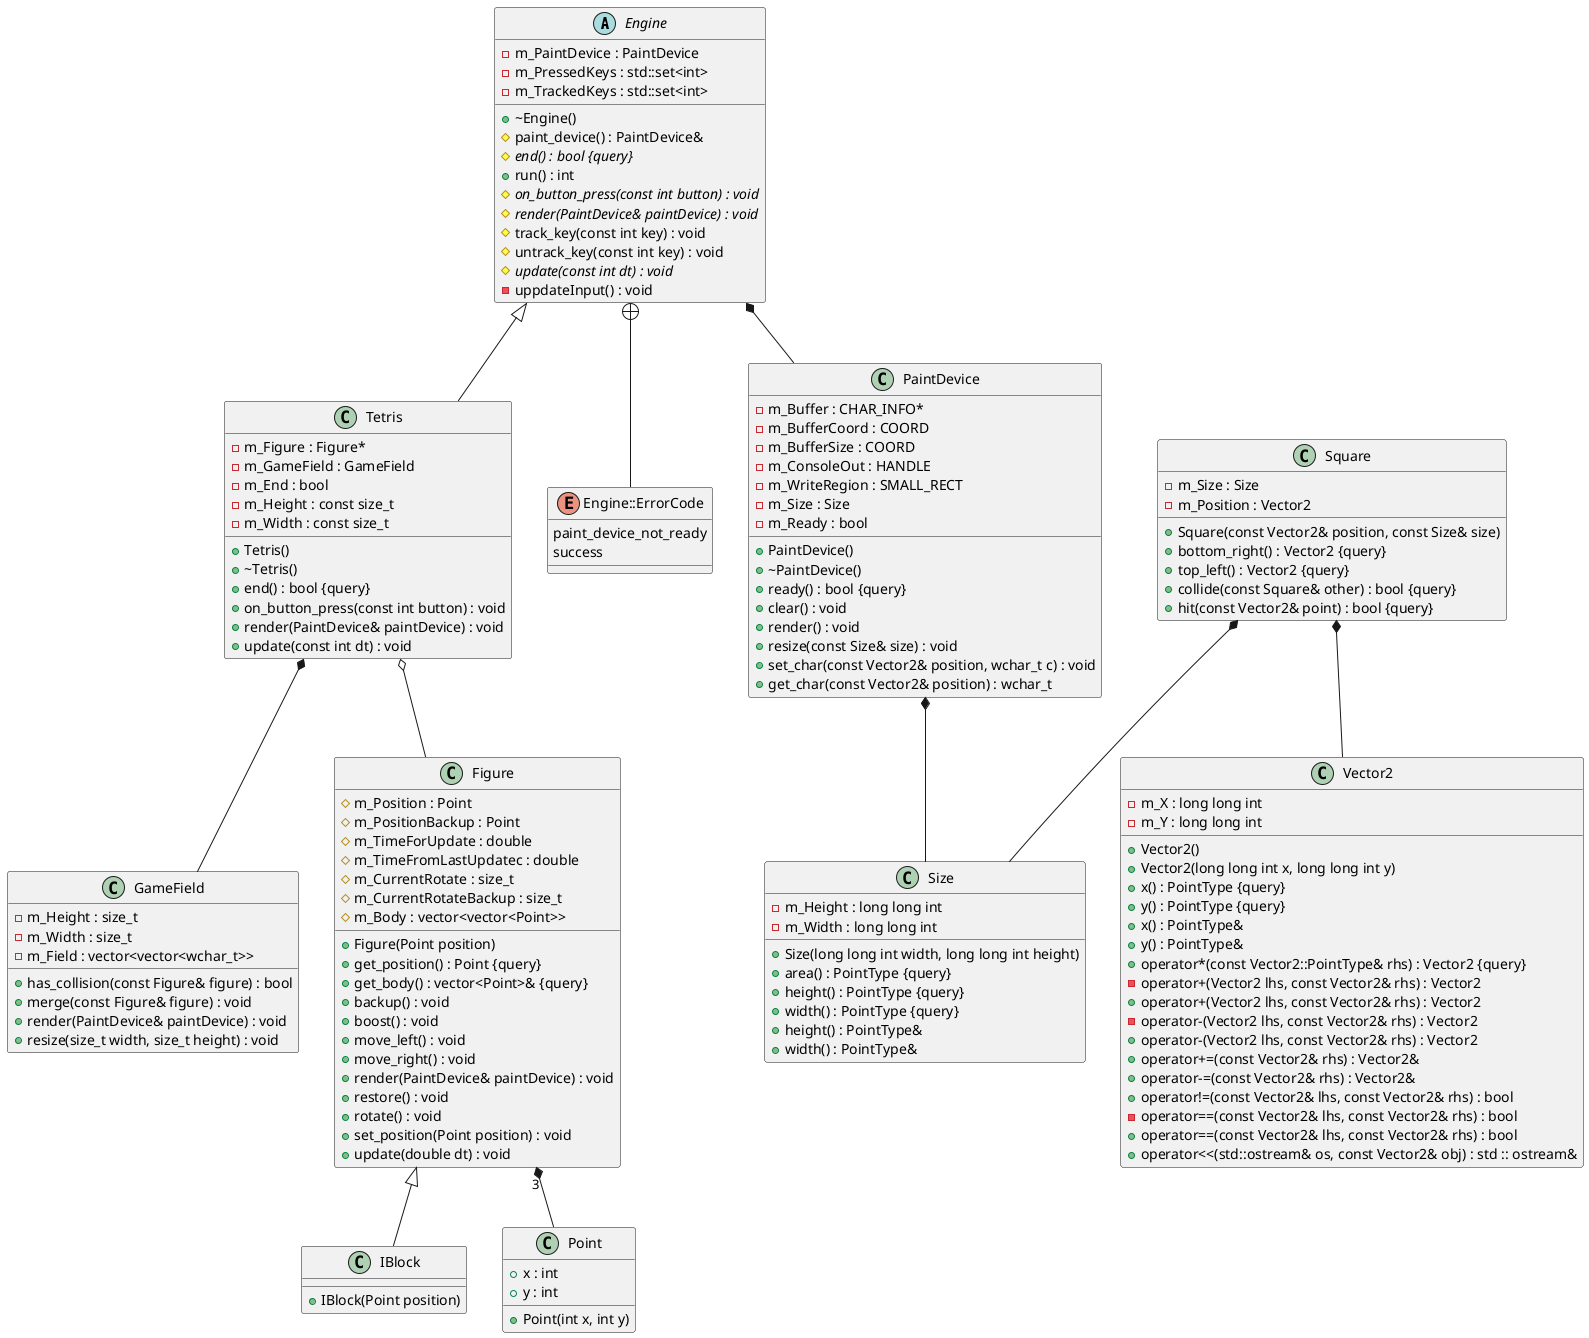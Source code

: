 @startuml





/' Objects '/

abstract class Engine {
	+~Engine()
	-m_PaintDevice : PaintDevice
	#paint_device() : PaintDevice&
	#{abstract} end() : bool {query}
	+run() : int
	-m_PressedKeys : std::set<int>
	-m_TrackedKeys : std::set<int>
	#{abstract} on_button_press(const int button) : void
	#{abstract} render(PaintDevice& paintDevice) : void
	#track_key(const int key) : void
	#untrack_key(const int key) : void
	#{abstract} update(const int dt) : void
	-uppdateInput() : void
}


class Figure {
	+Figure(Point position)
	+get_position() : Point {query}
	#m_Position : Point
	#m_PositionBackup : Point
	#m_TimeForUpdate : double
	#m_TimeFromLastUpdatec : double
	#m_CurrentRotate : size_t
	#m_CurrentRotateBackup : size_t
	+get_body() : vector<Point>& {query}
	#m_Body : vector<vector<Point>>
	+backup() : void
	+boost() : void
	+move_left() : void
	+move_right() : void
	+render(PaintDevice& paintDevice) : void
	+restore() : void
	+rotate() : void
	+set_position(Point position) : void
	+update(double dt) : void
}


class GameField {
	+has_collision(const Figure& figure) : bool
	-m_Height : size_t
	-m_Width : size_t
	-m_Field : vector<vector<wchar_t>>
	+merge(const Figure& figure) : void
	+render(PaintDevice& paintDevice) : void
	+resize(size_t width, size_t height) : void
}


class IBlock {
	+IBlock(Point position)
}


class PaintDevice {
	+PaintDevice()
	+~PaintDevice()
	-m_Buffer : CHAR_INFO*
	-m_BufferCoord : COORD
	-m_BufferSize : COORD
	-m_ConsoleOut : HANDLE
	-m_WriteRegion : SMALL_RECT
	-m_Size : Size
	-m_Ready : bool
	+ready() : bool {query}
	+clear() : void
	+render() : void
	+resize(const Size& size) : void
	+set_char(const Vector2& position, wchar_t c) : void
	+get_char(const Vector2& position) : wchar_t
}


class Size {
	+Size(long long int width, long long int height)
	+area() : PointType {query}
	+height() : PointType {query}
	+width() : PointType {query}
	+height() : PointType&
	+width() : PointType&
	-m_Height : long long int
	-m_Width : long long int
}


class Square {
	+Square(const Vector2& position, const Size& size)
	-m_Size : Size
	+bottom_right() : Vector2 {query}
	-m_Position : Vector2
	+top_left() : Vector2 {query}
	+collide(const Square& other) : bool {query}
	+hit(const Vector2& point) : bool {query}
}


class Tetris {
	+Tetris()
	+~Tetris()
	-m_Figure : Figure*
	-m_GameField : GameField
	+end() : bool {query}
	-m_End : bool
	-m_Height : const size_t
	-m_Width : const size_t
	+on_button_press(const int button) : void
	+render(PaintDevice& paintDevice) : void
	+update(const int dt) : void
}


class Vector2 {
	+Vector2()
	+Vector2(long long int x, long long int y)
	+x() : PointType {query}
	+y() : PointType {query}
	+x() : PointType&
	+y() : PointType&
	+operator*(const Vector2::PointType& rhs) : Vector2 {query}
	-operator+(Vector2 lhs, const Vector2& rhs) : Vector2
	+operator+(Vector2 lhs, const Vector2& rhs) : Vector2
	-operator-(Vector2 lhs, const Vector2& rhs) : Vector2
	+operator-(Vector2 lhs, const Vector2& rhs) : Vector2
	+operator+=(const Vector2& rhs) : Vector2&
	+operator-=(const Vector2& rhs) : Vector2&
	+operator!=(const Vector2& lhs, const Vector2& rhs) : bool
	-operator==(const Vector2& lhs, const Vector2& rhs) : bool
	+operator==(const Vector2& lhs, const Vector2& rhs) : bool
	-m_X : long long int
	-m_Y : long long int
	+operator<<(std::ostream& os, const Vector2& obj) : std :: ostream&
}


enum Engine::ErrorCode {
	paint_device_not_ready
	success
}


class Point {
	+Point(int x, int y)
	+x : int
	+y : int
}





/' Inheritance relationships '/

Engine <|-- Tetris


Figure <|-- IBlock





/' Aggregation relationships '/

Engine *-- PaintDevice


Figure "3" *-- Point


PaintDevice *-- Size


Square *-- Size


Square *-- Vector2


Tetris o-- Figure


Tetris *-- GameField






/' Nested objects '/

Engine +-- Engine::ErrorCode




@enduml

